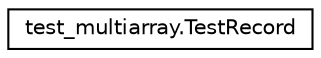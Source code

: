 digraph "Graphical Class Hierarchy"
{
 // LATEX_PDF_SIZE
  edge [fontname="Helvetica",fontsize="10",labelfontname="Helvetica",labelfontsize="10"];
  node [fontname="Helvetica",fontsize="10",shape=record];
  rankdir="LR";
  Node0 [label="test_multiarray.TestRecord",height=0.2,width=0.4,color="black", fillcolor="white", style="filled",URL="$classtest__multiarray_1_1TestRecord.html",tooltip=" "];
}
